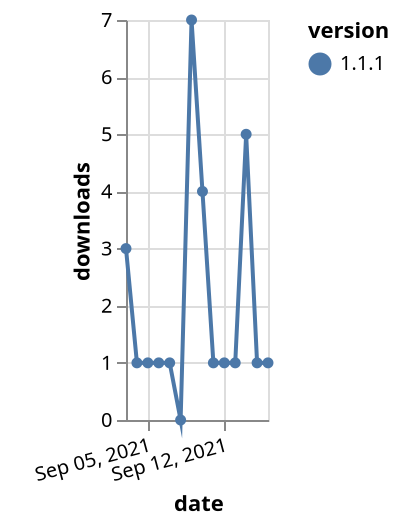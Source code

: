 {"$schema": "https://vega.github.io/schema/vega-lite/v5.json", "description": "A simple bar chart with embedded data.", "data": {"values": [{"date": "2021-09-03", "total": 142, "delta": 3, "version": "1.1.1"}, {"date": "2021-09-04", "total": 143, "delta": 1, "version": "1.1.1"}, {"date": "2021-09-05", "total": 144, "delta": 1, "version": "1.1.1"}, {"date": "2021-09-06", "total": 145, "delta": 1, "version": "1.1.1"}, {"date": "2021-09-07", "total": 146, "delta": 1, "version": "1.1.1"}, {"date": "2021-09-08", "total": 146, "delta": 0, "version": "1.1.1"}, {"date": "2021-09-09", "total": 153, "delta": 7, "version": "1.1.1"}, {"date": "2021-09-10", "total": 157, "delta": 4, "version": "1.1.1"}, {"date": "2021-09-11", "total": 158, "delta": 1, "version": "1.1.1"}, {"date": "2021-09-12", "total": 159, "delta": 1, "version": "1.1.1"}, {"date": "2021-09-13", "total": 160, "delta": 1, "version": "1.1.1"}, {"date": "2021-09-14", "total": 165, "delta": 5, "version": "1.1.1"}, {"date": "2021-09-15", "total": 166, "delta": 1, "version": "1.1.1"}, {"date": "2021-09-16", "total": 167, "delta": 1, "version": "1.1.1"}]}, "width": "container", "mark": {"type": "line", "point": {"filled": true}}, "encoding": {"x": {"field": "date", "type": "temporal", "timeUnit": "yearmonthdate", "title": "date", "axis": {"labelAngle": -15}}, "y": {"field": "delta", "type": "quantitative", "title": "downloads"}, "color": {"field": "version", "type": "nominal"}, "tooltip": {"field": "delta"}}}